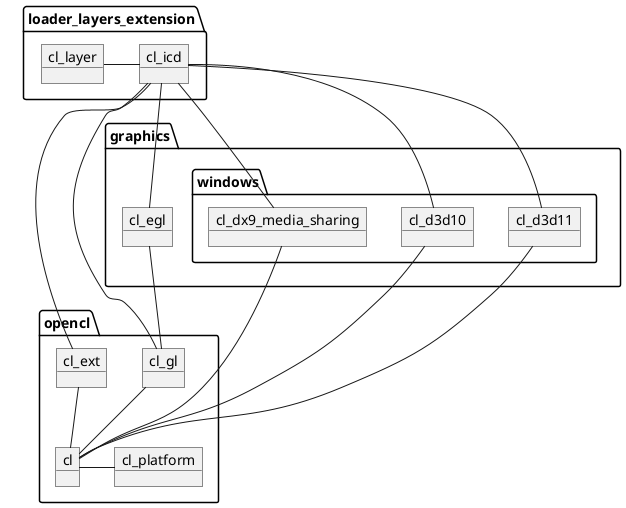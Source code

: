 @startuml
'Copyright (c) 2023 Via Technology Ltd. All Rights Reserved.

'title OpenCL packages

package opencl {
    object cl_platform
    object cl
    object cl_ext
    object cl_gl

    cl_gl -- cl
    cl_ext -- cl
    cl - cl_platform
}

package graphics {
    object cl_egl

    cl_egl -- cl_gl

    package windows {
        object cl_dx9_media_sharing
        object cl_d3d10
        object cl_d3d11
    }

    cl_dx9_media_sharing -- cl
    cl_d3d10 -- cl
    cl_d3d11 -- cl
}

package loader_layers_extension {
    object cl_icd
    object cl_layer

    cl_layer - cl_icd
    cl_icd -- cl_ext

    cl_icd -- cl_egl
    cl_icd -- cl_gl
    cl_icd -- cl_dx9_media_sharing
    cl_icd -- cl_d3d10
    cl_icd -- cl_d3d11
}
@enduml
